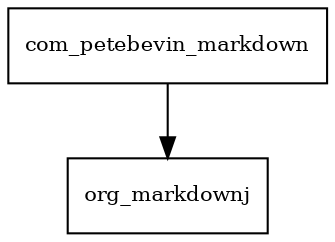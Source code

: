 digraph markdownj_core_0_4_package_dependencies {
  node [shape = box, fontsize=10.0];
  com_petebevin_markdown -> org_markdownj;
}
